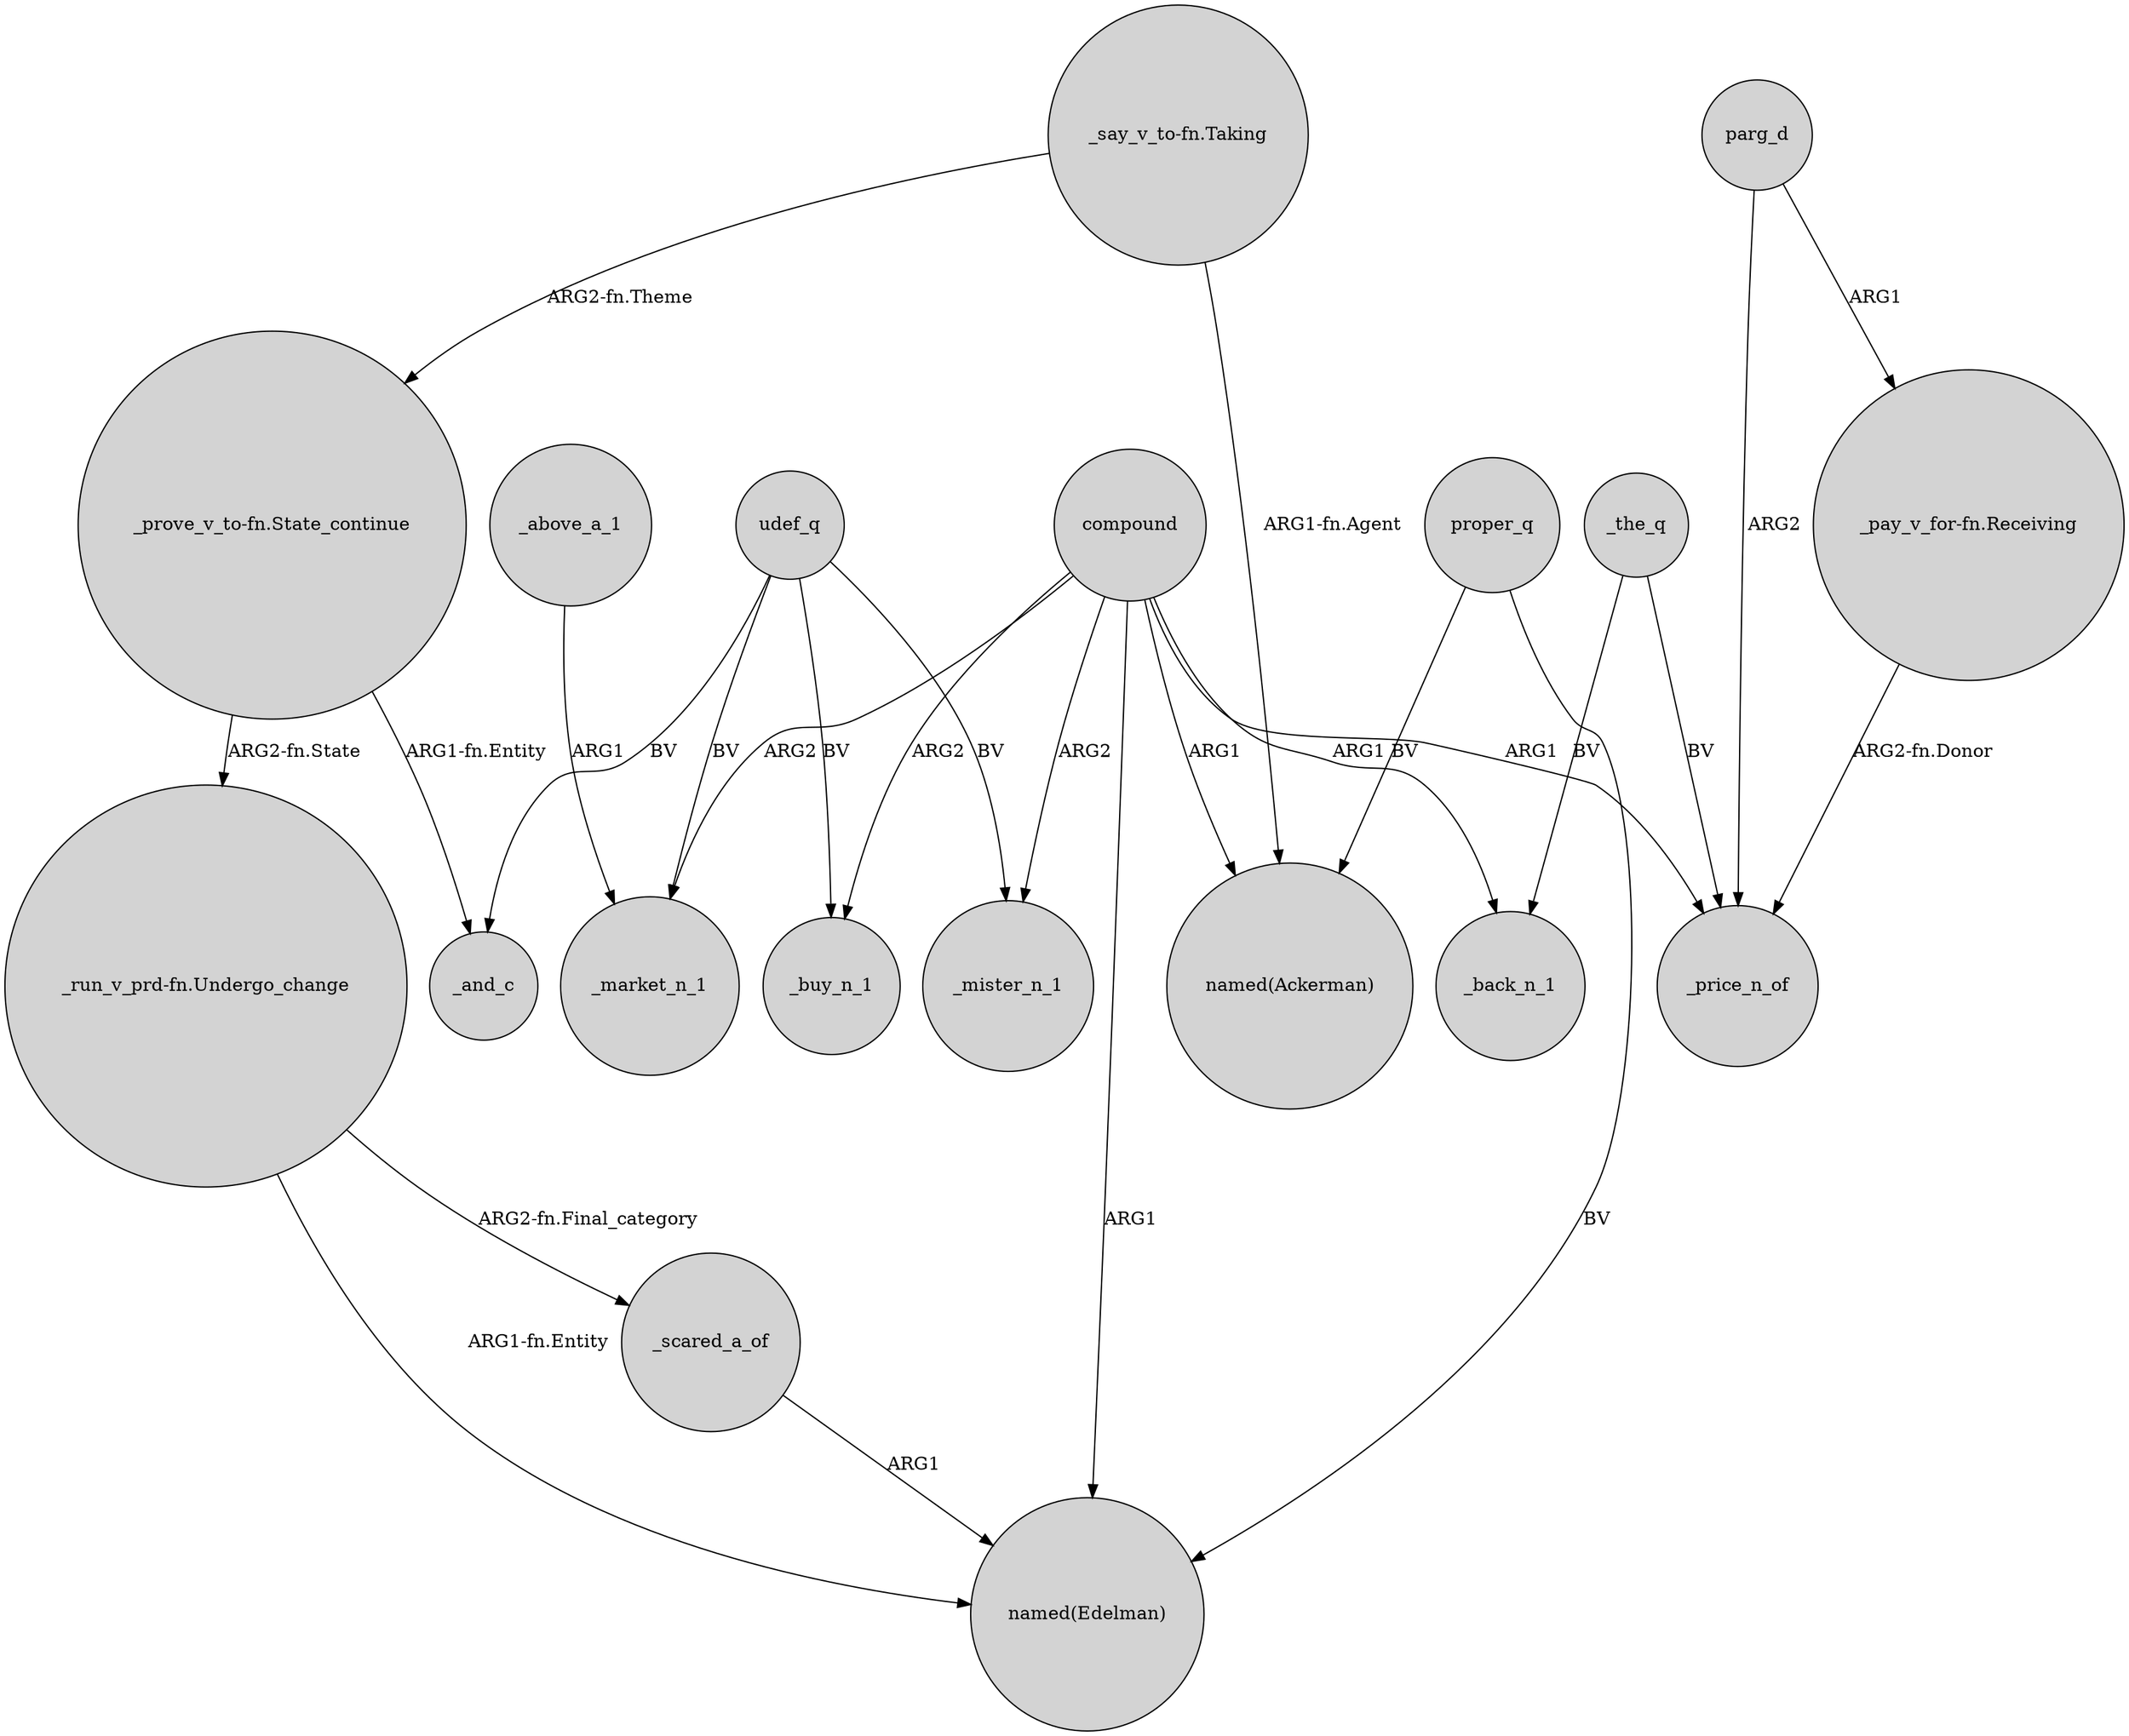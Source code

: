 digraph {
	node [shape=circle style=filled]
	"_run_v_prd-fn.Undergo_change" -> "named(Edelman)" [label="ARG1-fn.Entity"]
	udef_q -> _market_n_1 [label=BV]
	compound -> _mister_n_1 [label=ARG2]
	"_prove_v_to-fn.State_continue" -> _and_c [label="ARG1-fn.Entity"]
	proper_q -> "named(Ackerman)" [label=BV]
	compound -> _market_n_1 [label=ARG2]
	compound -> _buy_n_1 [label=ARG2]
	udef_q -> _buy_n_1 [label=BV]
	compound -> "named(Ackerman)" [label=ARG1]
	udef_q -> _and_c [label=BV]
	udef_q -> _mister_n_1 [label=BV]
	_the_q -> _back_n_1 [label=BV]
	compound -> "named(Edelman)" [label=ARG1]
	"_say_v_to-fn.Taking" -> "named(Ackerman)" [label="ARG1-fn.Agent"]
	_scared_a_of -> "named(Edelman)" [label=ARG1]
	"_prove_v_to-fn.State_continue" -> "_run_v_prd-fn.Undergo_change" [label="ARG2-fn.State"]
	_above_a_1 -> _market_n_1 [label=ARG1]
	compound -> _back_n_1 [label=ARG1]
	parg_d -> _price_n_of [label=ARG2]
	"_run_v_prd-fn.Undergo_change" -> _scared_a_of [label="ARG2-fn.Final_category"]
	proper_q -> "named(Edelman)" [label=BV]
	"_pay_v_for-fn.Receiving" -> _price_n_of [label="ARG2-fn.Donor"]
	_the_q -> _price_n_of [label=BV]
	compound -> _price_n_of [label=ARG1]
	parg_d -> "_pay_v_for-fn.Receiving" [label=ARG1]
	"_say_v_to-fn.Taking" -> "_prove_v_to-fn.State_continue" [label="ARG2-fn.Theme"]
}
